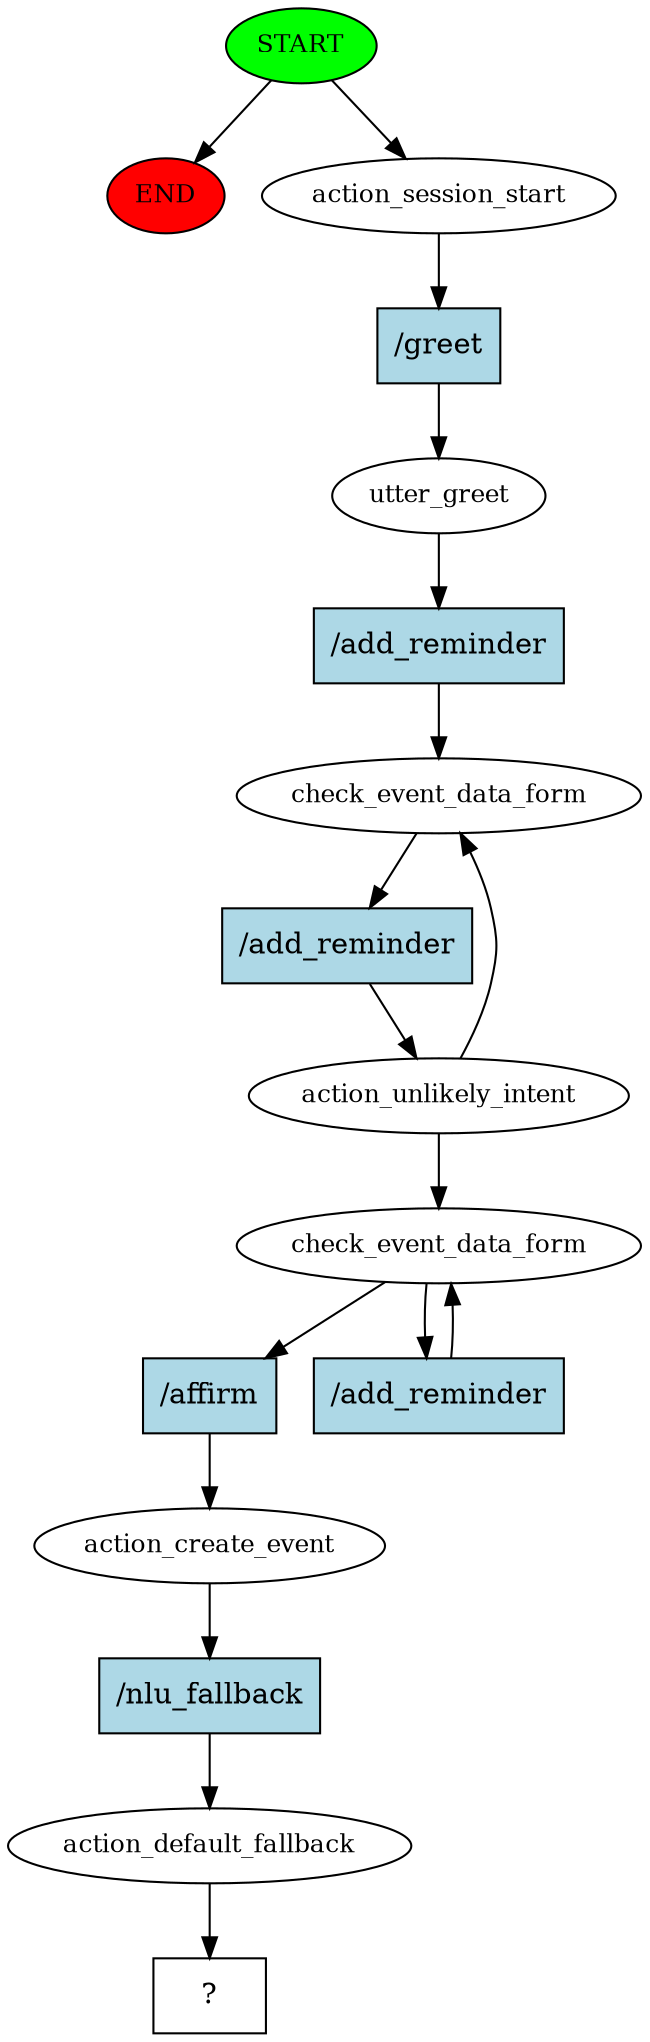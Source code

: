 digraph  {
0 [class="start active", fillcolor=green, fontsize=12, label=START, style=filled];
"-1" [class=end, fillcolor=red, fontsize=12, label=END, style=filled];
1 [class=active, fontsize=12, label=action_session_start];
2 [class=active, fontsize=12, label=utter_greet];
3 [class=active, fontsize=12, label=check_event_data_form];
4 [class=active, fontsize=12, label=action_unlikely_intent];
7 [class=active, fontsize=12, label=check_event_data_form];
9 [class=active, fontsize=12, label=action_create_event];
10 [class=active, fontsize=12, label=action_default_fallback];
11 [class="intent dashed active", label="  ?  ", shape=rect];
12 [class="intent active", fillcolor=lightblue, label="/greet", shape=rect, style=filled];
13 [class="intent active", fillcolor=lightblue, label="/add_reminder", shape=rect, style=filled];
14 [class="intent active", fillcolor=lightblue, label="/add_reminder", shape=rect, style=filled];
15 [class="intent active", fillcolor=lightblue, label="/affirm", shape=rect, style=filled];
16 [class="intent active", fillcolor=lightblue, label="/add_reminder", shape=rect, style=filled];
17 [class="intent active", fillcolor=lightblue, label="/nlu_fallback", shape=rect, style=filled];
0 -> "-1"  [class="", key=NONE, label=""];
0 -> 1  [class=active, key=NONE, label=""];
1 -> 12  [class=active, key=0];
2 -> 13  [class=active, key=0];
3 -> 14  [class=active, key=0];
4 -> 3  [class=active, key=NONE, label=""];
4 -> 7  [class=active, key=NONE, label=""];
7 -> 15  [class=active, key=0];
7 -> 16  [class=active, key=0];
9 -> 17  [class=active, key=0];
10 -> 11  [class=active, key=NONE, label=""];
12 -> 2  [class=active, key=0];
13 -> 3  [class=active, key=0];
14 -> 4  [class=active, key=0];
15 -> 9  [class=active, key=0];
16 -> 7  [class=active, key=0];
17 -> 10  [class=active, key=0];
}
